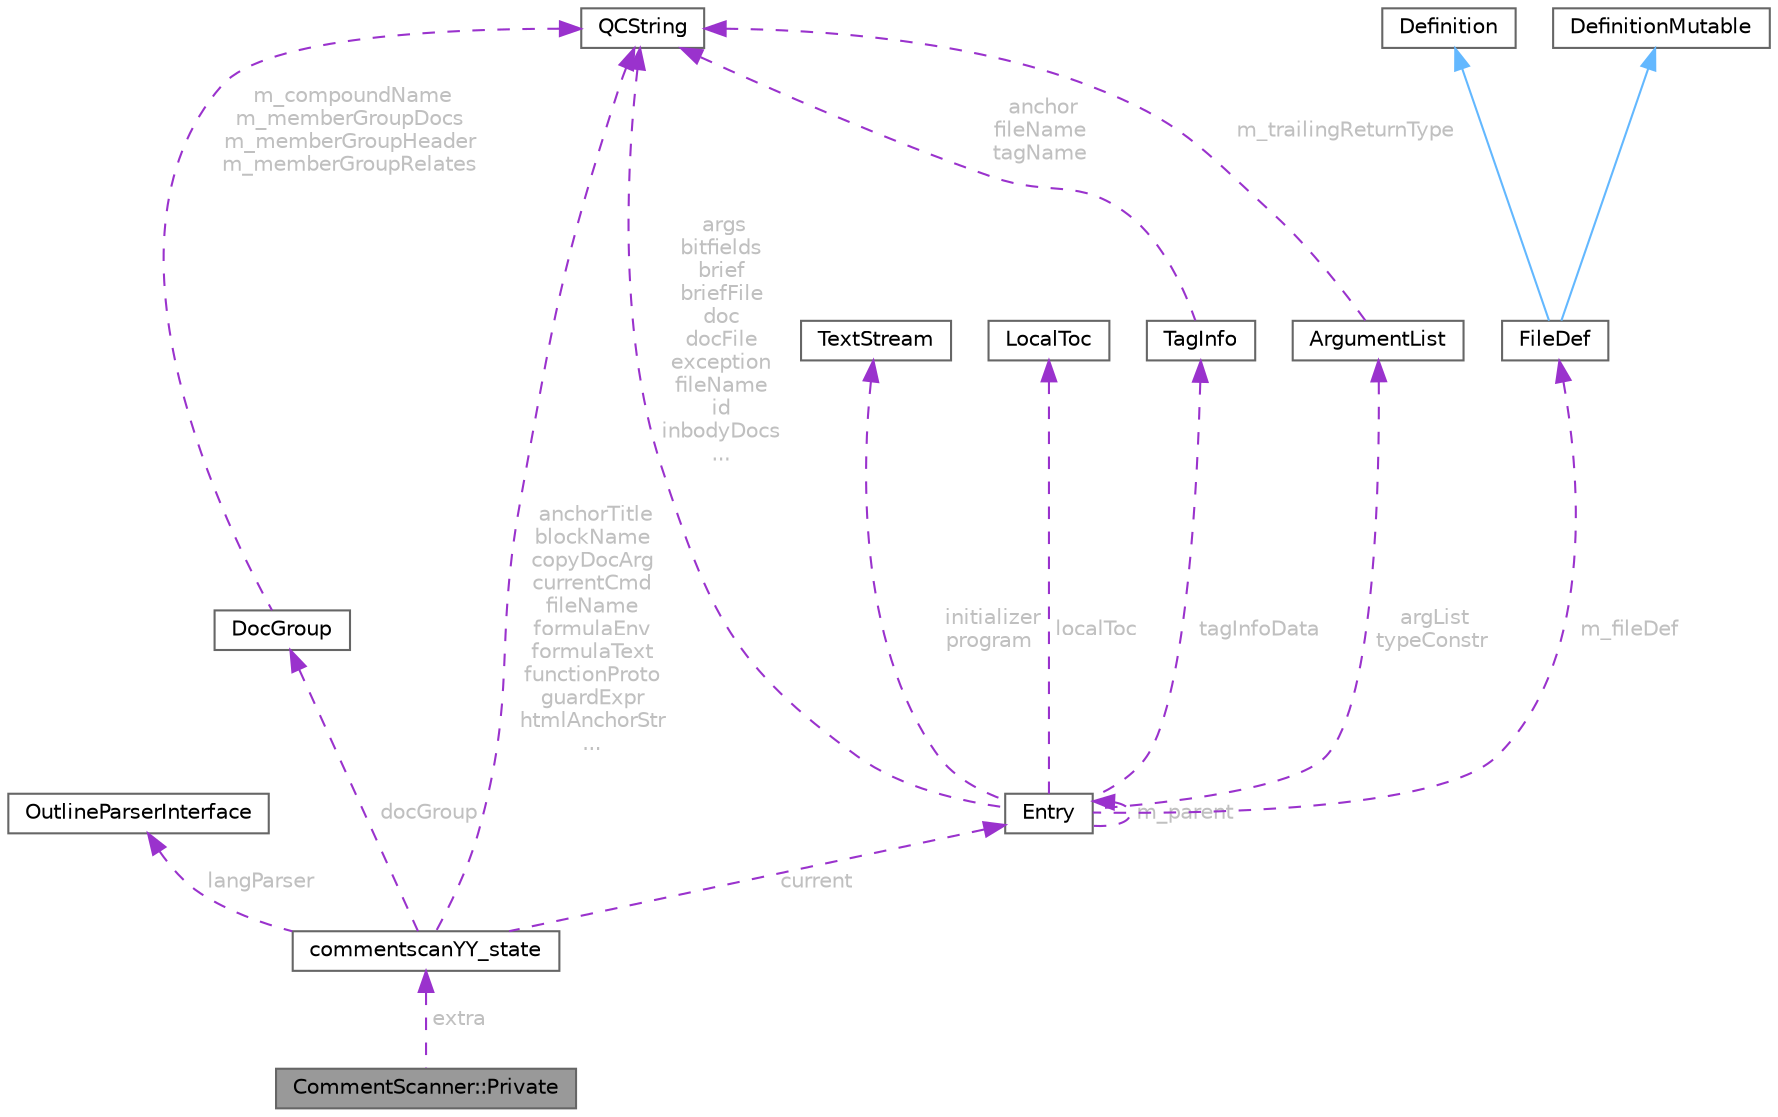 digraph "CommentScanner::Private"
{
 // INTERACTIVE_SVG=YES
 // LATEX_PDF_SIZE
  bgcolor="transparent";
  edge [fontname=Helvetica,fontsize=10,labelfontname=Helvetica,labelfontsize=10];
  node [fontname=Helvetica,fontsize=10,shape=box,height=0.2,width=0.4];
  Node1 [label="CommentScanner::Private",height=0.2,width=0.4,color="gray40", fillcolor="grey60", style="filled", fontcolor="black",tooltip=" "];
  Node2 -> Node1 [dir="back",color="darkorchid3",style="dashed",label=" extra",fontcolor="grey" ];
  Node2 [label="commentscanYY_state",height=0.2,width=0.4,color="gray40", fillcolor="white", style="filled",URL="$d4/de8/structcommentscan_y_y__state.html",tooltip=" "];
  Node3 -> Node2 [dir="back",color="darkorchid3",style="dashed",label=" langParser",fontcolor="grey" ];
  Node3 [label="OutlineParserInterface",height=0.2,width=0.4,color="gray40", fillcolor="white", style="filled",URL="$d5/d79/class_outline_parser_interface.html",tooltip="Abstract interface for outline parsers."];
  Node4 -> Node2 [dir="back",color="darkorchid3",style="dashed",label=" anchorTitle\nblockName\ncopyDocArg\ncurrentCmd\nfileName\nformulaEnv\nformulaText\nfunctionProto\nguardExpr\nhtmlAnchorStr\n...",fontcolor="grey" ];
  Node4 [label="QCString",height=0.2,width=0.4,color="gray40", fillcolor="white", style="filled",URL="$d9/d45/class_q_c_string.html",tooltip="This is an alternative implementation of QCString."];
  Node5 -> Node2 [dir="back",color="darkorchid3",style="dashed",label=" current",fontcolor="grey" ];
  Node5 [label="Entry",height=0.2,width=0.4,color="gray40", fillcolor="white", style="filled",URL="$d4/dd7/class_entry.html",tooltip="Represents an unstructured piece of information, about an entity found in the sources."];
  Node4 -> Node5 [dir="back",color="darkorchid3",style="dashed",label=" args\nbitfields\nbrief\nbriefFile\ndoc\ndocFile\nexception\nfileName\nid\ninbodyDocs\n...",fontcolor="grey" ];
  Node6 -> Node5 [dir="back",color="darkorchid3",style="dashed",label=" tagInfoData",fontcolor="grey" ];
  Node6 [label="TagInfo",height=0.2,width=0.4,color="gray40", fillcolor="white", style="filled",URL="$d3/dc3/struct_tag_info.html",tooltip="This struct is used to capture the tag file information for an Entry."];
  Node4 -> Node6 [dir="back",color="darkorchid3",style="dashed",label=" anchor\nfileName\ntagName",fontcolor="grey" ];
  Node7 -> Node5 [dir="back",color="darkorchid3",style="dashed",label=" argList\ntypeConstr",fontcolor="grey" ];
  Node7 [label="ArgumentList",height=0.2,width=0.4,color="gray40", fillcolor="white", style="filled",URL="$d7/df8/class_argument_list.html",tooltip="This class represents an function or template argument list."];
  Node4 -> Node7 [dir="back",color="darkorchid3",style="dashed",label=" m_trailingReturnType",fontcolor="grey" ];
  Node8 -> Node5 [dir="back",color="darkorchid3",style="dashed",label=" initializer\nprogram",fontcolor="grey" ];
  Node8 [label="TextStream",height=0.2,width=0.4,color="gray40", fillcolor="white", style="filled",URL="$d3/d30/class_text_stream.html",tooltip="Text streaming class that buffers data."];
  Node9 -> Node5 [dir="back",color="darkorchid3",style="dashed",label=" localToc",fontcolor="grey" ];
  Node9 [label="LocalToc",height=0.2,width=0.4,color="gray40", fillcolor="white", style="filled",URL="$da/d1d/class_local_toc.html",tooltip=" "];
  Node5 -> Node5 [dir="back",color="darkorchid3",style="dashed",label=" m_parent",fontcolor="grey" ];
  Node10 -> Node5 [dir="back",color="darkorchid3",style="dashed",label=" m_fileDef",fontcolor="grey" ];
  Node10 [label="FileDef",height=0.2,width=0.4,color="gray40", fillcolor="white", style="filled",URL="$de/db0/class_file_def.html",tooltip="A model of a file symbol."];
  Node11 -> Node10 [dir="back",color="steelblue1",style="solid"];
  Node11 [label="DefinitionMutable",height=0.2,width=0.4,color="gray40", fillcolor="white", style="filled",URL="$d0/d46/class_definition_mutable.html",tooltip=" "];
  Node12 -> Node10 [dir="back",color="steelblue1",style="solid"];
  Node12 [label="Definition",height=0.2,width=0.4,color="gray40", fillcolor="white", style="filled",URL="$d5/dcc/class_definition.html",tooltip="The common base class of all entity definitions found in the sources."];
  Node13 -> Node2 [dir="back",color="darkorchid3",style="dashed",label=" docGroup",fontcolor="grey" ];
  Node13 [label="DocGroup",height=0.2,width=0.4,color="gray40", fillcolor="white", style="filled",URL="$d1/d05/class_doc_group.html",tooltip=" "];
  Node4 -> Node13 [dir="back",color="darkorchid3",style="dashed",label=" m_compoundName\nm_memberGroupDocs\nm_memberGroupHeader\nm_memberGroupRelates",fontcolor="grey" ];
}
